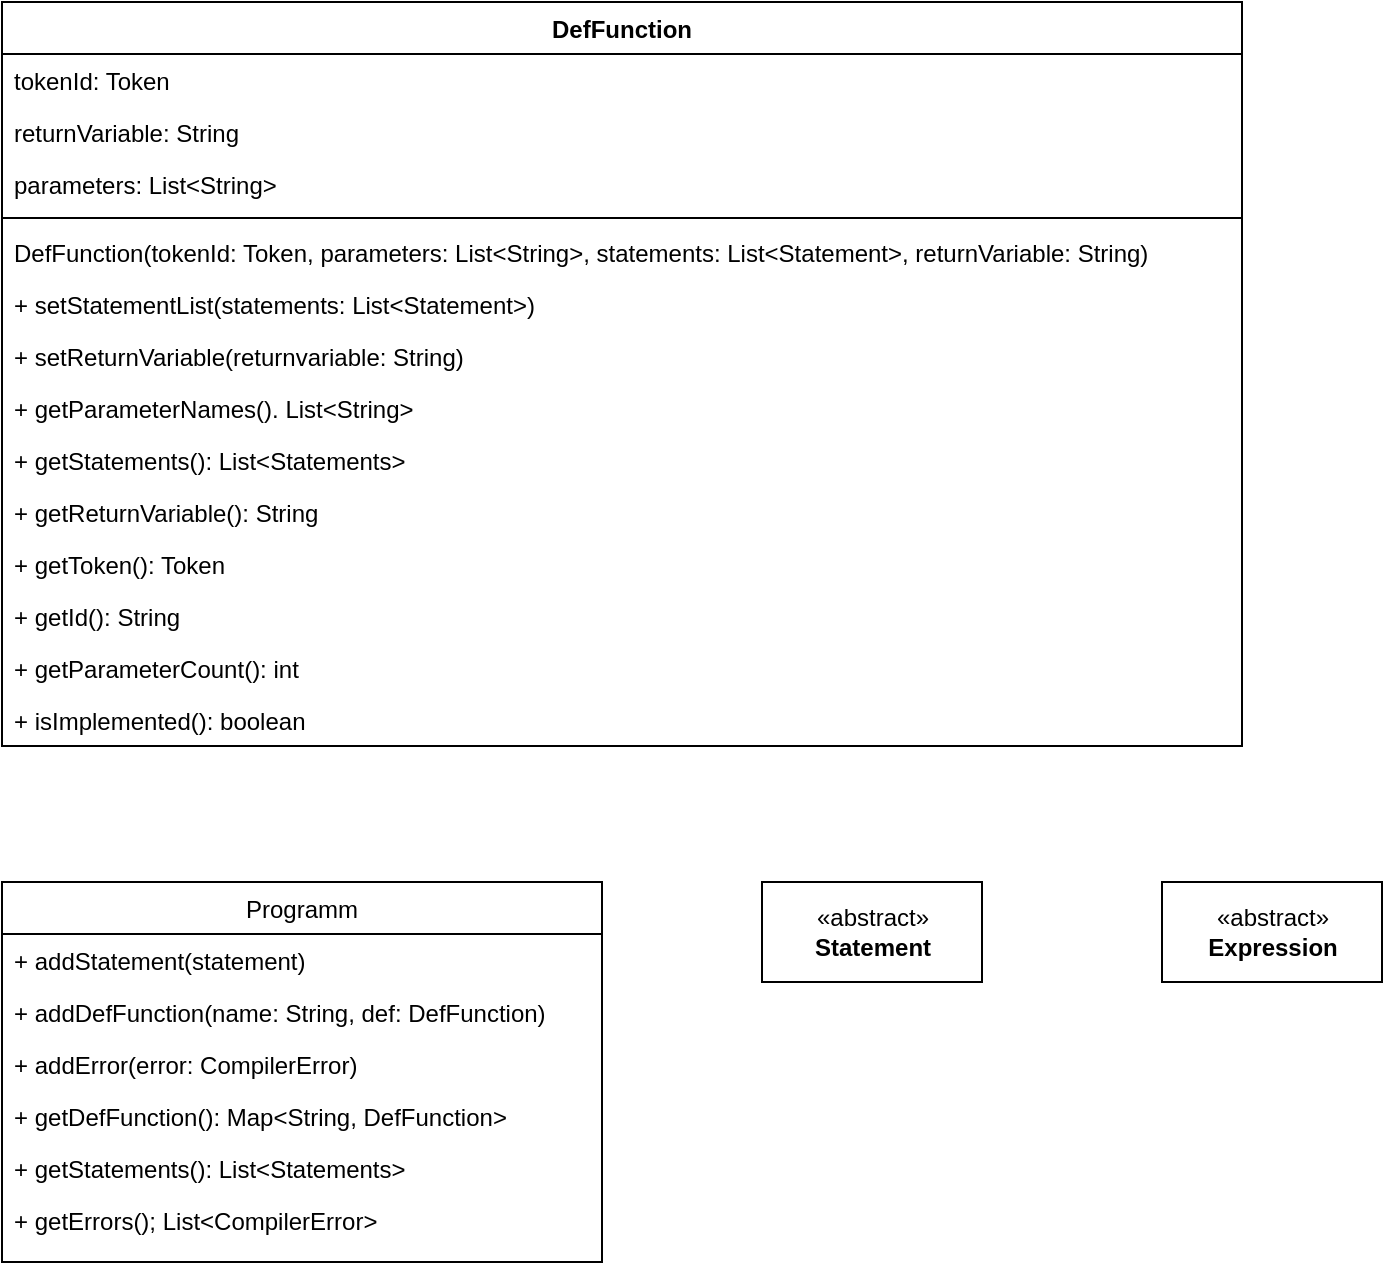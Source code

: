 <mxfile version="19.0.2" type="device"><diagram id="C5RBs43oDa-KdzZeNtuy" name="Page-1"><mxGraphModel dx="1422" dy="856" grid="1" gridSize="10" guides="1" tooltips="1" connect="1" arrows="1" fold="1" page="1" pageScale="1" pageWidth="827" pageHeight="1169" math="0" shadow="0"><root><mxCell id="WIyWlLk6GJQsqaUBKTNV-0"/><mxCell id="WIyWlLk6GJQsqaUBKTNV-1" parent="WIyWlLk6GJQsqaUBKTNV-0"/><mxCell id="zkfFHV4jXpPFQw0GAbJ--17" value="Programm" style="swimlane;fontStyle=0;align=center;verticalAlign=top;childLayout=stackLayout;horizontal=1;startSize=26;horizontalStack=0;resizeParent=1;resizeLast=0;collapsible=1;marginBottom=0;rounded=0;shadow=0;strokeWidth=1;" parent="WIyWlLk6GJQsqaUBKTNV-1" vertex="1"><mxGeometry x="40" y="480" width="300" height="190" as="geometry"><mxRectangle x="550" y="140" width="160" height="26" as="alternateBounds"/></mxGeometry></mxCell><mxCell id="zkfFHV4jXpPFQw0GAbJ--24" value="+ addStatement(statement)" style="text;align=left;verticalAlign=top;spacingLeft=4;spacingRight=4;overflow=hidden;rotatable=0;points=[[0,0.5],[1,0.5]];portConstraint=eastwest;" parent="zkfFHV4jXpPFQw0GAbJ--17" vertex="1"><mxGeometry y="26" width="300" height="26" as="geometry"/></mxCell><mxCell id="zkfFHV4jXpPFQw0GAbJ--25" value="+ addDefFunction(name: String, def: DefFunction)" style="text;align=left;verticalAlign=top;spacingLeft=4;spacingRight=4;overflow=hidden;rotatable=0;points=[[0,0.5],[1,0.5]];portConstraint=eastwest;labelBackgroundColor=default;" parent="zkfFHV4jXpPFQw0GAbJ--17" vertex="1"><mxGeometry y="52" width="300" height="26" as="geometry"/></mxCell><mxCell id="z37Dxmj6nNCE8cZUos84-6" value="+ addError(error: CompilerError)" style="text;align=left;verticalAlign=top;spacingLeft=4;spacingRight=4;overflow=hidden;rotatable=0;points=[[0,0.5],[1,0.5]];portConstraint=eastwest;labelBackgroundColor=default;" vertex="1" parent="zkfFHV4jXpPFQw0GAbJ--17"><mxGeometry y="78" width="300" height="26" as="geometry"/></mxCell><mxCell id="z37Dxmj6nNCE8cZUos84-7" value="+ getDefFunction(): Map&lt;String, DefFunction&gt;" style="text;align=left;verticalAlign=top;spacingLeft=4;spacingRight=4;overflow=hidden;rotatable=0;points=[[0,0.5],[1,0.5]];portConstraint=eastwest;labelBackgroundColor=default;" vertex="1" parent="zkfFHV4jXpPFQw0GAbJ--17"><mxGeometry y="104" width="300" height="26" as="geometry"/></mxCell><mxCell id="z37Dxmj6nNCE8cZUos84-8" value="+ getStatements(): List&lt;Statements&gt;" style="text;align=left;verticalAlign=top;spacingLeft=4;spacingRight=4;overflow=hidden;rotatable=0;points=[[0,0.5],[1,0.5]];portConstraint=eastwest;labelBackgroundColor=default;" vertex="1" parent="zkfFHV4jXpPFQw0GAbJ--17"><mxGeometry y="130" width="300" height="26" as="geometry"/></mxCell><mxCell id="z37Dxmj6nNCE8cZUos84-9" value="+ getErrors(); List&lt;CompilerError&gt;" style="text;align=left;verticalAlign=top;spacingLeft=4;spacingRight=4;overflow=hidden;rotatable=0;points=[[0,0.5],[1,0.5]];portConstraint=eastwest;labelBackgroundColor=default;" vertex="1" parent="zkfFHV4jXpPFQw0GAbJ--17"><mxGeometry y="156" width="300" height="26" as="geometry"/></mxCell><mxCell id="z37Dxmj6nNCE8cZUos84-19" value="DefFunction" style="swimlane;fontStyle=1;align=center;verticalAlign=top;childLayout=stackLayout;horizontal=1;startSize=26;horizontalStack=0;resizeParent=1;resizeParentMax=0;resizeLast=0;collapsible=1;marginBottom=0;labelBackgroundColor=default;strokeColor=default;" vertex="1" parent="WIyWlLk6GJQsqaUBKTNV-1"><mxGeometry x="40" y="40" width="620" height="372" as="geometry"/></mxCell><mxCell id="z37Dxmj6nNCE8cZUos84-20" value="tokenId: Token" style="text;strokeColor=none;fillColor=none;align=left;verticalAlign=top;spacingLeft=4;spacingRight=4;overflow=hidden;rotatable=0;points=[[0,0.5],[1,0.5]];portConstraint=eastwest;labelBackgroundColor=default;" vertex="1" parent="z37Dxmj6nNCE8cZUos84-19"><mxGeometry y="26" width="620" height="26" as="geometry"/></mxCell><mxCell id="z37Dxmj6nNCE8cZUos84-23" value="returnVariable: String" style="text;strokeColor=none;fillColor=none;align=left;verticalAlign=top;spacingLeft=4;spacingRight=4;overflow=hidden;rotatable=0;points=[[0,0.5],[1,0.5]];portConstraint=eastwest;labelBackgroundColor=default;" vertex="1" parent="z37Dxmj6nNCE8cZUos84-19"><mxGeometry y="52" width="620" height="26" as="geometry"/></mxCell><mxCell id="z37Dxmj6nNCE8cZUos84-24" value="parameters: List&lt;String&gt;" style="text;strokeColor=none;fillColor=none;align=left;verticalAlign=top;spacingLeft=4;spacingRight=4;overflow=hidden;rotatable=0;points=[[0,0.5],[1,0.5]];portConstraint=eastwest;labelBackgroundColor=default;" vertex="1" parent="z37Dxmj6nNCE8cZUos84-19"><mxGeometry y="78" width="620" height="26" as="geometry"/></mxCell><mxCell id="z37Dxmj6nNCE8cZUos84-21" value="" style="line;strokeWidth=1;fillColor=none;align=left;verticalAlign=middle;spacingTop=-1;spacingLeft=3;spacingRight=3;rotatable=0;labelPosition=right;points=[];portConstraint=eastwest;labelBackgroundColor=default;" vertex="1" parent="z37Dxmj6nNCE8cZUos84-19"><mxGeometry y="104" width="620" height="8" as="geometry"/></mxCell><mxCell id="z37Dxmj6nNCE8cZUos84-22" value="DefFunction(tokenId: Token, parameters: List&lt;String&gt;, statements: List&lt;Statement&gt;, returnVariable: String)" style="text;strokeColor=none;fillColor=none;align=left;verticalAlign=top;spacingLeft=4;spacingRight=4;overflow=hidden;rotatable=0;points=[[0,0.5],[1,0.5]];portConstraint=eastwest;labelBackgroundColor=default;" vertex="1" parent="z37Dxmj6nNCE8cZUos84-19"><mxGeometry y="112" width="620" height="26" as="geometry"/></mxCell><mxCell id="z37Dxmj6nNCE8cZUos84-28" value="+ setStatementList(statements: List&lt;Statement&gt;)" style="text;strokeColor=none;fillColor=none;align=left;verticalAlign=top;spacingLeft=4;spacingRight=4;overflow=hidden;rotatable=0;points=[[0,0.5],[1,0.5]];portConstraint=eastwest;labelBackgroundColor=default;" vertex="1" parent="z37Dxmj6nNCE8cZUos84-19"><mxGeometry y="138" width="620" height="26" as="geometry"/></mxCell><mxCell id="z37Dxmj6nNCE8cZUos84-29" value="+ setReturnVariable(returnvariable: String)" style="text;strokeColor=none;fillColor=none;align=left;verticalAlign=top;spacingLeft=4;spacingRight=4;overflow=hidden;rotatable=0;points=[[0,0.5],[1,0.5]];portConstraint=eastwest;labelBackgroundColor=default;" vertex="1" parent="z37Dxmj6nNCE8cZUos84-19"><mxGeometry y="164" width="620" height="26" as="geometry"/></mxCell><mxCell id="z37Dxmj6nNCE8cZUos84-30" value="+ getParameterNames(). List&lt;String&gt;" style="text;strokeColor=none;fillColor=none;align=left;verticalAlign=top;spacingLeft=4;spacingRight=4;overflow=hidden;rotatable=0;points=[[0,0.5],[1,0.5]];portConstraint=eastwest;labelBackgroundColor=default;" vertex="1" parent="z37Dxmj6nNCE8cZUos84-19"><mxGeometry y="190" width="620" height="26" as="geometry"/></mxCell><mxCell id="z37Dxmj6nNCE8cZUos84-31" value="+ getStatements(): List&lt;Statements&gt;" style="text;strokeColor=none;fillColor=none;align=left;verticalAlign=top;spacingLeft=4;spacingRight=4;overflow=hidden;rotatable=0;points=[[0,0.5],[1,0.5]];portConstraint=eastwest;labelBackgroundColor=default;" vertex="1" parent="z37Dxmj6nNCE8cZUos84-19"><mxGeometry y="216" width="620" height="26" as="geometry"/></mxCell><mxCell id="z37Dxmj6nNCE8cZUos84-32" value="+ getReturnVariable(): String" style="text;strokeColor=none;fillColor=none;align=left;verticalAlign=top;spacingLeft=4;spacingRight=4;overflow=hidden;rotatable=0;points=[[0,0.5],[1,0.5]];portConstraint=eastwest;labelBackgroundColor=default;" vertex="1" parent="z37Dxmj6nNCE8cZUos84-19"><mxGeometry y="242" width="620" height="26" as="geometry"/></mxCell><mxCell id="z37Dxmj6nNCE8cZUos84-33" value="+ getToken(): Token" style="text;strokeColor=none;fillColor=none;align=left;verticalAlign=top;spacingLeft=4;spacingRight=4;overflow=hidden;rotatable=0;points=[[0,0.5],[1,0.5]];portConstraint=eastwest;labelBackgroundColor=default;" vertex="1" parent="z37Dxmj6nNCE8cZUos84-19"><mxGeometry y="268" width="620" height="26" as="geometry"/></mxCell><mxCell id="z37Dxmj6nNCE8cZUos84-34" value="+ getId(): String" style="text;strokeColor=none;fillColor=none;align=left;verticalAlign=top;spacingLeft=4;spacingRight=4;overflow=hidden;rotatable=0;points=[[0,0.5],[1,0.5]];portConstraint=eastwest;labelBackgroundColor=default;" vertex="1" parent="z37Dxmj6nNCE8cZUos84-19"><mxGeometry y="294" width="620" height="26" as="geometry"/></mxCell><mxCell id="z37Dxmj6nNCE8cZUos84-35" value="+ getParameterCount(): int" style="text;strokeColor=none;fillColor=none;align=left;verticalAlign=top;spacingLeft=4;spacingRight=4;overflow=hidden;rotatable=0;points=[[0,0.5],[1,0.5]];portConstraint=eastwest;labelBackgroundColor=default;" vertex="1" parent="z37Dxmj6nNCE8cZUos84-19"><mxGeometry y="320" width="620" height="26" as="geometry"/></mxCell><mxCell id="z37Dxmj6nNCE8cZUos84-36" value="+ isImplemented(): boolean" style="text;strokeColor=none;fillColor=none;align=left;verticalAlign=top;spacingLeft=4;spacingRight=4;overflow=hidden;rotatable=0;points=[[0,0.5],[1,0.5]];portConstraint=eastwest;labelBackgroundColor=default;" vertex="1" parent="z37Dxmj6nNCE8cZUos84-19"><mxGeometry y="346" width="620" height="26" as="geometry"/></mxCell><mxCell id="z37Dxmj6nNCE8cZUos84-38" value="«abstract»&lt;br&gt;&lt;b&gt;Statement&lt;/b&gt;" style="html=1;labelBackgroundColor=default;strokeColor=default;" vertex="1" parent="WIyWlLk6GJQsqaUBKTNV-1"><mxGeometry x="420" y="480" width="110" height="50" as="geometry"/></mxCell><mxCell id="z37Dxmj6nNCE8cZUos84-39" value="«abstract»&lt;br&gt;&lt;b&gt;Expression&lt;/b&gt;" style="html=1;labelBackgroundColor=default;strokeColor=default;" vertex="1" parent="WIyWlLk6GJQsqaUBKTNV-1"><mxGeometry x="620" y="480" width="110" height="50" as="geometry"/></mxCell></root></mxGraphModel></diagram></mxfile>